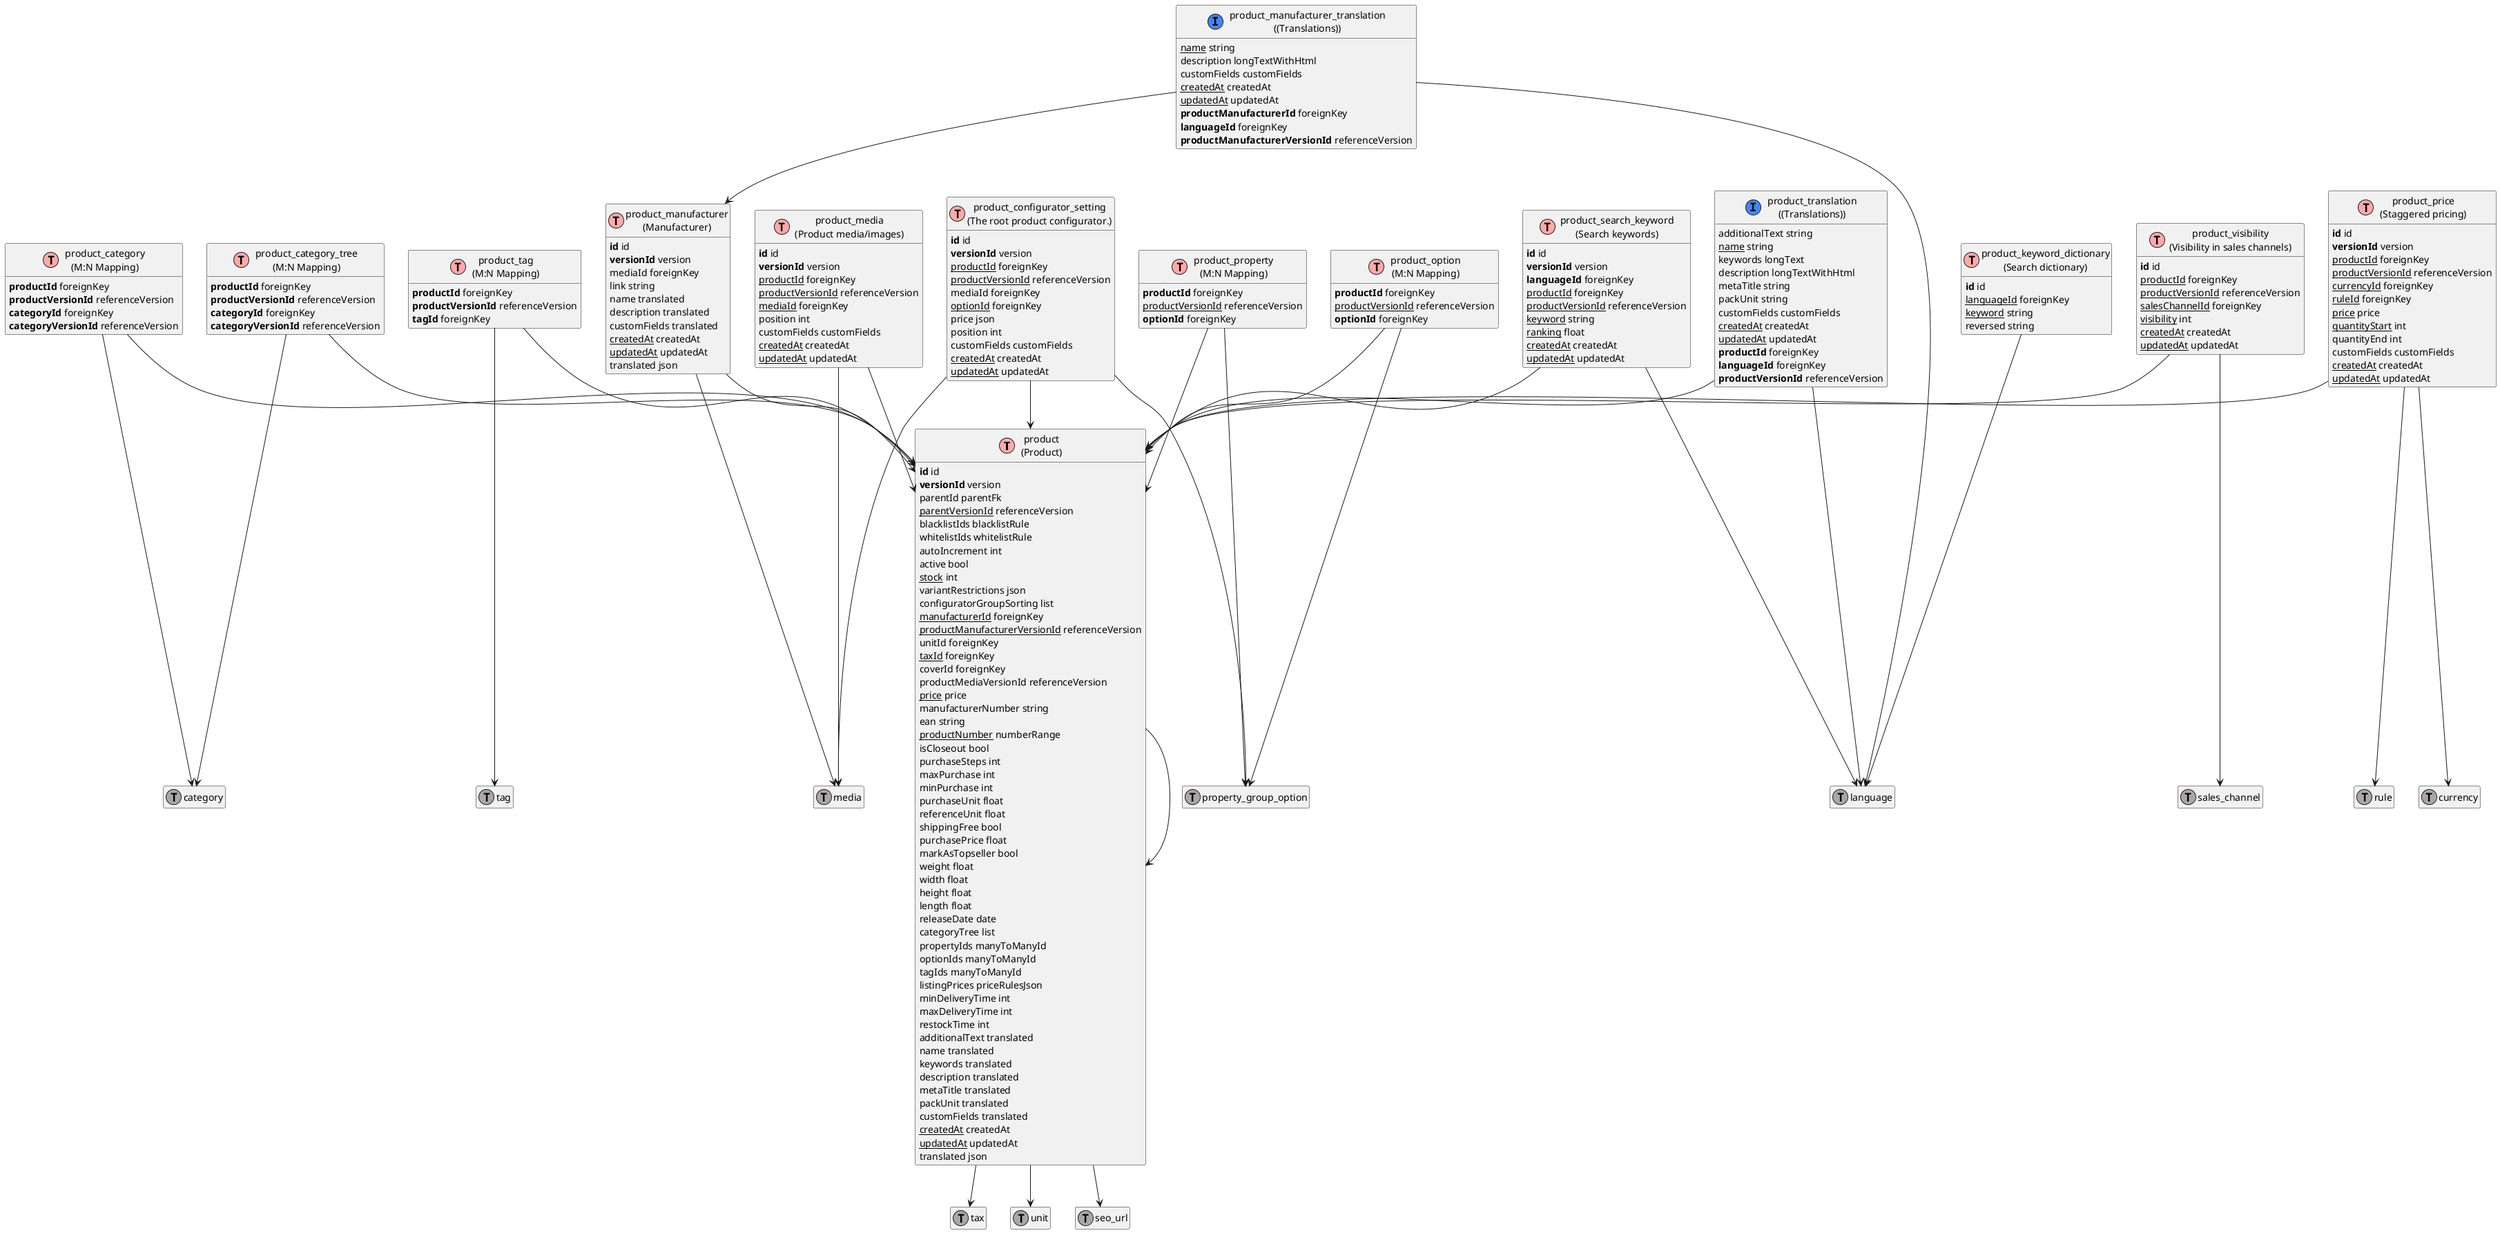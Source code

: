 @startuml
' uncomment the line below if you're using computer with a retina display
' skinparam dpi 300
!define Table(name,desc) class name as "desc" << (T,#FFAAAA) >>
!define ForeignTable(name,desc) class name as "desc" << (T,#ada6a6) >>
!define TranslationTable(name,desc) class name as "desc" << (I,#4286f4) >>
' we use bold for primary key
' green color for unique
' and underscore for not_null
!define primary_key(x) <b>x</b>
!define unique(x) <color:green>x</color>
!define not_null(x) <u>x</u>
' other tags available:
' <i></i>
' <back:COLOR></color>, where color is a color name or html color code
' (#FFAACC)
' see: http://plantuml.com/classes.html#More
hide methods
hide stereotypes
hide empty members
skinparam backgroundColor #FFFFFF

' entities

Table(ShopwareCoreContentProductProductDefinition, "product\n(Product)") {
   primary_key(id) id
   primary_key(versionId) version
   parentId parentFk
   not_null(parentVersionId) referenceVersion
   blacklistIds blacklistRule
   whitelistIds whitelistRule
   autoIncrement int
   active bool
   not_null(stock) int
   variantRestrictions json
   configuratorGroupSorting list
   not_null(manufacturerId) foreignKey
   not_null(productManufacturerVersionId) referenceVersion
   unitId foreignKey
   not_null(taxId) foreignKey
   coverId foreignKey
   productMediaVersionId referenceVersion
   not_null(price) price
   manufacturerNumber string
   ean string
   not_null(productNumber) numberRange
   isCloseout bool
   purchaseSteps int
   maxPurchase int
   minPurchase int
   purchaseUnit float
   referenceUnit float
   shippingFree bool
   purchasePrice float
   markAsTopseller bool
   weight float
   width float
   height float
   length float
   releaseDate date
   categoryTree list
   propertyIds manyToManyId
   optionIds manyToManyId
   tagIds manyToManyId
   listingPrices priceRulesJson
   minDeliveryTime int
   maxDeliveryTime int
   restockTime int
   additionalText translated
   name translated
   keywords translated
   description translated
   metaTitle translated
   packUnit translated
   customFields translated
   not_null(createdAt) createdAt
   not_null(updatedAt) updatedAt
   translated json
}
Table(ShopwareCoreContentProductAggregateProductCategoryProductCategoryDefinition, "product_category\n(M:N Mapping)") {
   primary_key(productId) foreignKey
   primary_key(productVersionId) referenceVersion
   primary_key(categoryId) foreignKey
   primary_key(categoryVersionId) referenceVersion
}
Table(ShopwareCoreContentProductAggregateProductTagProductTagDefinition, "product_tag\n(M:N Mapping)") {
   primary_key(productId) foreignKey
   primary_key(productVersionId) referenceVersion
   primary_key(tagId) foreignKey
}
Table(ShopwareCoreContentProductAggregateProductConfiguratorSettingProductConfiguratorSettingDefinition, "product_configurator_setting\n(The root product configurator.)") {
   primary_key(id) id
   primary_key(versionId) version
   not_null(productId) foreignKey
   not_null(productVersionId) referenceVersion
   mediaId foreignKey
   not_null(optionId) foreignKey
   price json
   position int
   customFields customFields
   not_null(createdAt) createdAt
   not_null(updatedAt) updatedAt
}
Table(ShopwareCoreContentProductAggregateProductPriceProductPriceDefinition, "product_price\n(Staggered pricing)") {
   primary_key(id) id
   primary_key(versionId) version
   not_null(productId) foreignKey
   not_null(productVersionId) referenceVersion
   not_null(currencyId) foreignKey
   not_null(ruleId) foreignKey
   not_null(price) price
   not_null(quantityStart) int
   quantityEnd int
   customFields customFields
   not_null(createdAt) createdAt
   not_null(updatedAt) updatedAt
}
Table(ShopwareCoreContentProductAggregateProductPropertyProductPropertyDefinition, "product_property\n(M:N Mapping)") {
   primary_key(productId) foreignKey
   not_null(productVersionId) referenceVersion
   primary_key(optionId) foreignKey
}
Table(ShopwareCoreContentProductAggregateProductSearchKeywordProductSearchKeywordDefinition, "product_search_keyword\n(Search keywords)") {
   primary_key(id) id
   primary_key(versionId) version
   primary_key(languageId) foreignKey
   not_null(productId) foreignKey
   not_null(productVersionId) referenceVersion
   not_null(keyword) string
   not_null(ranking) float
   not_null(createdAt) createdAt
   not_null(updatedAt) updatedAt
}
Table(ShopwareCoreContentProductAggregateProductKeywordDictionaryProductKeywordDictionaryDefinition, "product_keyword_dictionary\n(Search dictionary)") {
   primary_key(id) id
   not_null(languageId) foreignKey
   not_null(keyword) string
   reversed string
}
Table(ShopwareCoreContentProductAggregateProductManufacturerProductManufacturerDefinition, "product_manufacturer\n(Manufacturer)") {
   primary_key(id) id
   primary_key(versionId) version
   mediaId foreignKey
   link string
   name translated
   description translated
   customFields translated
   not_null(createdAt) createdAt
   not_null(updatedAt) updatedAt
   translated json
}
TranslationTable(ShopwareCoreContentProductAggregateProductManufacturerTranslationProductManufacturerTranslationDefinition, "product_manufacturer_translation\n((Translations))") {
   not_null(name) string
   description longTextWithHtml
   customFields customFields
   not_null(createdAt) createdAt
   not_null(updatedAt) updatedAt
   primary_key(productManufacturerId) foreignKey
   primary_key(languageId) foreignKey
   primary_key(productManufacturerVersionId) referenceVersion
}
Table(ShopwareCoreContentProductAggregateProductMediaProductMediaDefinition, "product_media\n(Product media/images)") {
   primary_key(id) id
   primary_key(versionId) version
   not_null(productId) foreignKey
   not_null(productVersionId) referenceVersion
   not_null(mediaId) foreignKey
   position int
   customFields customFields
   not_null(createdAt) createdAt
   not_null(updatedAt) updatedAt
}
TranslationTable(ShopwareCoreContentProductAggregateProductTranslationProductTranslationDefinition, "product_translation\n((Translations))") {
   additionalText string
   not_null(name) string
   keywords longText
   description longTextWithHtml
   metaTitle string
   packUnit string
   customFields customFields
   not_null(createdAt) createdAt
   not_null(updatedAt) updatedAt
   primary_key(productId) foreignKey
   primary_key(languageId) foreignKey
   primary_key(productVersionId) referenceVersion
}
Table(ShopwareCoreContentProductAggregateProductOptionProductOptionDefinition, "product_option\n(M:N Mapping)") {
   primary_key(productId) foreignKey
   not_null(productVersionId) referenceVersion
   primary_key(optionId) foreignKey
}
Table(ShopwareCoreContentProductAggregateProductCategoryTreeProductCategoryTreeDefinition, "product_category_tree\n(M:N Mapping)") {
   primary_key(productId) foreignKey
   primary_key(productVersionId) referenceVersion
   primary_key(categoryId) foreignKey
   primary_key(categoryVersionId) referenceVersion
}
Table(ShopwareCoreContentProductAggregateProductVisibilityProductVisibilityDefinition, "product_visibility\n(Visibility in sales channels)") {
   primary_key(id) id
   not_null(productId) foreignKey
   not_null(productVersionId) referenceVersion
   not_null(salesChannelId) foreignKey
   not_null(visibility) int
   not_null(createdAt) createdAt
   not_null(updatedAt) updatedAt
}
ForeignTable(ShopwareCoreSystemTaxTaxDefinition, "tax") {
}
ForeignTable(ShopwareCoreSystemUnitUnitDefinition, "unit") {
}
ForeignTable(ShopwareStorefrontFrameworkSeoSeoUrlSeoUrlDefinition, "seo_url") {
}
ForeignTable(ShopwareCoreContentCategoryCategoryDefinition, "category") {
}
ForeignTable(ShopwareCoreSystemTagTagDefinition, "tag") {
}
ForeignTable(ShopwareCoreContentMediaMediaDefinition, "media") {
}
ForeignTable(ShopwareCoreContentPropertyAggregatePropertyGroupOptionPropertyGroupOptionDefinition, "property_group_option") {
}
ForeignTable(ShopwareCoreSystemCurrencyCurrencyDefinition, "currency") {
}
ForeignTable(ShopwareCoreContentRuleRuleDefinition, "rule") {
}
ForeignTable(ShopwareCoreFrameworkLanguageLanguageDefinition, "language") {
}
ForeignTable(ShopwareCoreSystemSalesChannelSalesChannelDefinition, "sales_channel") {
}

' relationshipd

ShopwareCoreContentProductAggregateProductCategoryTreeProductCategoryTreeDefinition --> ShopwareCoreContentProductProductDefinition
ShopwareCoreContentProductProductDefinition --> ShopwareCoreContentProductProductDefinition
ShopwareCoreContentProductProductDefinition --> ShopwareCoreSystemTaxTaxDefinition
ShopwareCoreContentProductAggregateProductManufacturerProductManufacturerDefinition --> ShopwareCoreContentProductProductDefinition
ShopwareCoreContentProductProductDefinition --> ShopwareCoreSystemUnitUnitDefinition
ShopwareCoreContentProductAggregateProductMediaProductMediaDefinition --> ShopwareCoreContentProductProductDefinition
ShopwareCoreContentProductAggregateProductPriceProductPriceDefinition --> ShopwareCoreContentProductProductDefinition
ShopwareCoreContentProductAggregateProductPropertyProductPropertyDefinition --> ShopwareCoreContentProductProductDefinition
ShopwareCoreContentProductAggregateProductCategoryProductCategoryDefinition --> ShopwareCoreContentProductProductDefinition
ShopwareCoreContentProductAggregateProductTagProductTagDefinition --> ShopwareCoreContentProductProductDefinition
ShopwareCoreContentProductAggregateProductTranslationProductTranslationDefinition --> ShopwareCoreContentProductProductDefinition
ShopwareCoreContentProductAggregateProductConfiguratorSettingProductConfiguratorSettingDefinition --> ShopwareCoreContentProductProductDefinition
ShopwareCoreContentProductAggregateProductOptionProductOptionDefinition --> ShopwareCoreContentProductProductDefinition
ShopwareCoreContentProductAggregateProductVisibilityProductVisibilityDefinition --> ShopwareCoreContentProductProductDefinition
ShopwareCoreContentProductAggregateProductSearchKeywordProductSearchKeywordDefinition --> ShopwareCoreContentProductProductDefinition
ShopwareCoreContentProductProductDefinition --> ShopwareStorefrontFrameworkSeoSeoUrlSeoUrlDefinition
ShopwareCoreContentProductAggregateProductCategoryProductCategoryDefinition --> ShopwareCoreContentCategoryCategoryDefinition
ShopwareCoreContentProductAggregateProductTagProductTagDefinition --> ShopwareCoreSystemTagTagDefinition
ShopwareCoreContentProductAggregateProductConfiguratorSettingProductConfiguratorSettingDefinition --> ShopwareCoreContentMediaMediaDefinition
ShopwareCoreContentProductAggregateProductConfiguratorSettingProductConfiguratorSettingDefinition --> ShopwareCoreContentPropertyAggregatePropertyGroupOptionPropertyGroupOptionDefinition
ShopwareCoreContentProductAggregateProductPriceProductPriceDefinition --> ShopwareCoreSystemCurrencyCurrencyDefinition
ShopwareCoreContentProductAggregateProductPriceProductPriceDefinition --> ShopwareCoreContentRuleRuleDefinition
ShopwareCoreContentProductAggregateProductPropertyProductPropertyDefinition --> ShopwareCoreContentPropertyAggregatePropertyGroupOptionPropertyGroupOptionDefinition
ShopwareCoreContentProductAggregateProductSearchKeywordProductSearchKeywordDefinition --> ShopwareCoreFrameworkLanguageLanguageDefinition
ShopwareCoreContentProductAggregateProductKeywordDictionaryProductKeywordDictionaryDefinition --> ShopwareCoreFrameworkLanguageLanguageDefinition
ShopwareCoreContentProductAggregateProductManufacturerProductManufacturerDefinition --> ShopwareCoreContentMediaMediaDefinition
ShopwareCoreContentProductAggregateProductManufacturerTranslationProductManufacturerTranslationDefinition --> ShopwareCoreContentProductAggregateProductManufacturerProductManufacturerDefinition
ShopwareCoreContentProductAggregateProductManufacturerTranslationProductManufacturerTranslationDefinition --> ShopwareCoreFrameworkLanguageLanguageDefinition
ShopwareCoreContentProductAggregateProductMediaProductMediaDefinition --> ShopwareCoreContentMediaMediaDefinition
ShopwareCoreContentProductAggregateProductTranslationProductTranslationDefinition --> ShopwareCoreFrameworkLanguageLanguageDefinition
ShopwareCoreContentProductAggregateProductOptionProductOptionDefinition --> ShopwareCoreContentPropertyAggregatePropertyGroupOptionPropertyGroupOptionDefinition
ShopwareCoreContentProductAggregateProductCategoryTreeProductCategoryTreeDefinition --> ShopwareCoreContentCategoryCategoryDefinition
ShopwareCoreContentProductAggregateProductVisibilityProductVisibilityDefinition --> ShopwareCoreSystemSalesChannelSalesChannelDefinition
@enduml
